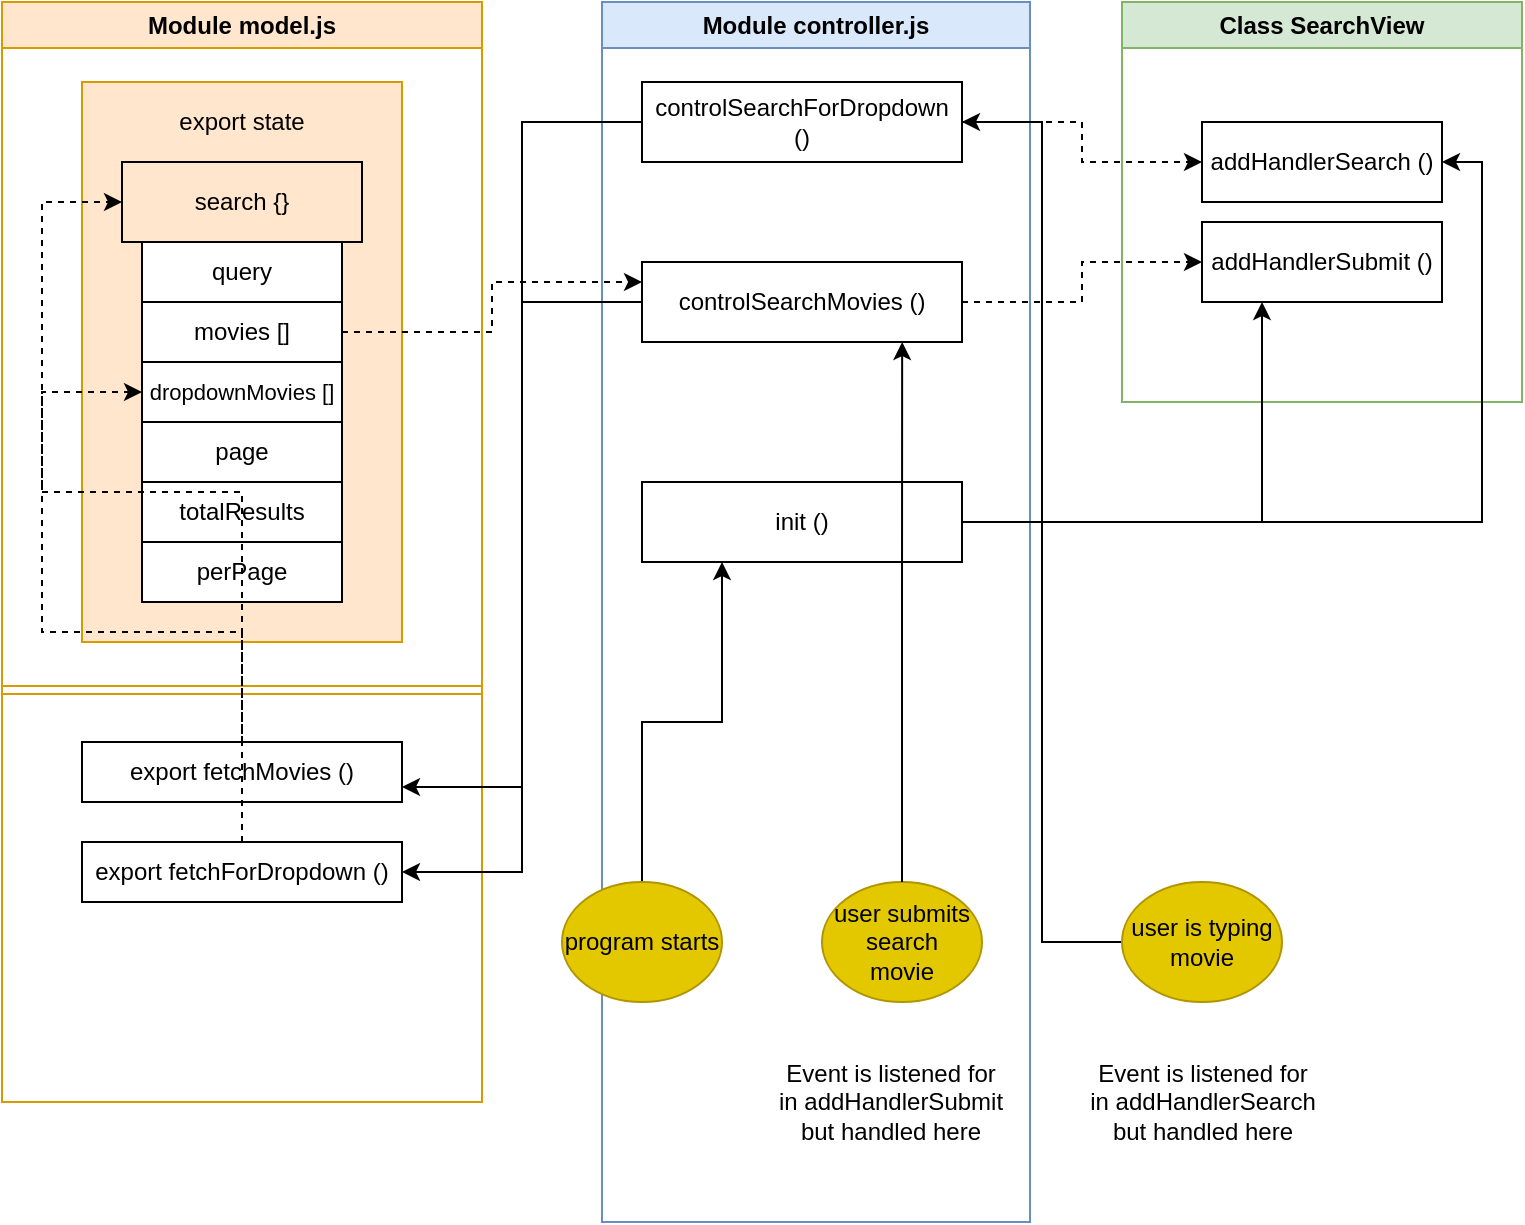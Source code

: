 <mxfile version="24.5.5" type="device">
  <diagram id="C5RBs43oDa-KdzZeNtuy" name="Page-1">
    <mxGraphModel dx="1386" dy="785" grid="1" gridSize="10" guides="1" tooltips="1" connect="1" arrows="1" fold="1" page="1" pageScale="1" pageWidth="827" pageHeight="1169" math="0" shadow="0">
      <root>
        <mxCell id="WIyWlLk6GJQsqaUBKTNV-0" />
        <mxCell id="WIyWlLk6GJQsqaUBKTNV-1" parent="WIyWlLk6GJQsqaUBKTNV-0" />
        <mxCell id="j2wF1yEvobAlZqIHey2o-0" value="Module model.js" style="swimlane;whiteSpace=wrap;html=1;fillColor=#ffe6cc;strokeColor=#d79b00;" parent="WIyWlLk6GJQsqaUBKTNV-1" vertex="1">
          <mxGeometry x="40" y="240" width="240" height="550" as="geometry">
            <mxRectangle x="60" y="240" width="130" height="30" as="alternateBounds" />
          </mxGeometry>
        </mxCell>
        <mxCell id="j2wF1yEvobAlZqIHey2o-13" value="" style="rounded=0;whiteSpace=wrap;html=1;fillColor=#ffe6cc;strokeColor=#d79b00;" parent="j2wF1yEvobAlZqIHey2o-0" vertex="1">
          <mxGeometry x="40" y="40" width="160" height="280" as="geometry" />
        </mxCell>
        <mxCell id="j2wF1yEvobAlZqIHey2o-10" value="export state" style="rounded=0;whiteSpace=wrap;html=1;strokeColor=none;fillColor=none;" parent="j2wF1yEvobAlZqIHey2o-0" vertex="1">
          <mxGeometry x="40" y="40" width="160" height="40" as="geometry" />
        </mxCell>
        <mxCell id="j2wF1yEvobAlZqIHey2o-11" value="search {}" style="rounded=0;whiteSpace=wrap;html=1;fillColor=none;" parent="j2wF1yEvobAlZqIHey2o-0" vertex="1">
          <mxGeometry x="60" y="80" width="120" height="40" as="geometry" />
        </mxCell>
        <mxCell id="j2wF1yEvobAlZqIHey2o-15" value="query" style="rounded=0;whiteSpace=wrap;html=1;" parent="j2wF1yEvobAlZqIHey2o-0" vertex="1">
          <mxGeometry x="70" y="120" width="100" height="30" as="geometry" />
        </mxCell>
        <mxCell id="j2wF1yEvobAlZqIHey2o-16" value="page" style="rounded=0;whiteSpace=wrap;html=1;" parent="j2wF1yEvobAlZqIHey2o-0" vertex="1">
          <mxGeometry x="70" y="210" width="100" height="30" as="geometry" />
        </mxCell>
        <mxCell id="j2wF1yEvobAlZqIHey2o-17" value="totalResults" style="rounded=0;whiteSpace=wrap;html=1;" parent="j2wF1yEvobAlZqIHey2o-0" vertex="1">
          <mxGeometry x="70" y="240" width="100" height="30" as="geometry" />
        </mxCell>
        <mxCell id="j2wF1yEvobAlZqIHey2o-14" value="movies []" style="rounded=0;whiteSpace=wrap;html=1;" parent="j2wF1yEvobAlZqIHey2o-0" vertex="1">
          <mxGeometry x="70" y="150" width="100" height="30" as="geometry" />
        </mxCell>
        <mxCell id="j2wF1yEvobAlZqIHey2o-18" value="perPage" style="rounded=0;whiteSpace=wrap;html=1;" parent="j2wF1yEvobAlZqIHey2o-0" vertex="1">
          <mxGeometry x="70" y="270" width="100" height="30" as="geometry" />
        </mxCell>
        <mxCell id="j2wF1yEvobAlZqIHey2o-21" value="" style="shape=link;html=1;rounded=0;fillColor=#ffe6cc;strokeColor=#d79b00;" parent="j2wF1yEvobAlZqIHey2o-0" edge="1">
          <mxGeometry width="100" relative="1" as="geometry">
            <mxPoint y="344" as="sourcePoint" />
            <mxPoint x="240" y="344" as="targetPoint" />
          </mxGeometry>
        </mxCell>
        <mxCell id="j2wF1yEvobAlZqIHey2o-75" style="edgeStyle=orthogonalEdgeStyle;rounded=0;orthogonalLoop=1;jettySize=auto;html=1;entryX=0;entryY=0.5;entryDx=0;entryDy=0;dashed=1;" parent="j2wF1yEvobAlZqIHey2o-0" source="j2wF1yEvobAlZqIHey2o-22" target="j2wF1yEvobAlZqIHey2o-11" edge="1">
          <mxGeometry relative="1" as="geometry" />
        </mxCell>
        <mxCell id="j2wF1yEvobAlZqIHey2o-22" value="export fetchMovies ()" style="rounded=0;whiteSpace=wrap;html=1;" parent="j2wF1yEvobAlZqIHey2o-0" vertex="1">
          <mxGeometry x="40" y="370" width="160" height="30" as="geometry" />
        </mxCell>
        <mxCell id="cNOYylRLsBnJIxg2Foow-7" style="edgeStyle=orthogonalEdgeStyle;rounded=0;orthogonalLoop=1;jettySize=auto;html=1;entryX=0;entryY=0.5;entryDx=0;entryDy=0;dashed=1;" parent="j2wF1yEvobAlZqIHey2o-0" source="cNOYylRLsBnJIxg2Foow-3" target="cNOYylRLsBnJIxg2Foow-4" edge="1">
          <mxGeometry relative="1" as="geometry" />
        </mxCell>
        <mxCell id="cNOYylRLsBnJIxg2Foow-3" value="export fetchForDropdown ()" style="rounded=0;whiteSpace=wrap;html=1;" parent="j2wF1yEvobAlZqIHey2o-0" vertex="1">
          <mxGeometry x="40" y="420" width="160" height="30" as="geometry" />
        </mxCell>
        <mxCell id="cNOYylRLsBnJIxg2Foow-4" value="&lt;font style=&quot;font-size: 11px;&quot;&gt;dropdownMovies []&lt;/font&gt;" style="rounded=0;whiteSpace=wrap;html=1;" parent="j2wF1yEvobAlZqIHey2o-0" vertex="1">
          <mxGeometry x="70" y="180" width="100" height="30" as="geometry" />
        </mxCell>
        <mxCell id="j2wF1yEvobAlZqIHey2o-65" value="Module controller.js" style="swimlane;whiteSpace=wrap;html=1;fillColor=#dae8fc;strokeColor=#6c8ebf;" parent="WIyWlLk6GJQsqaUBKTNV-1" vertex="1">
          <mxGeometry x="340" y="240" width="214" height="610" as="geometry" />
        </mxCell>
        <mxCell id="j2wF1yEvobAlZqIHey2o-73" value="controlSearchMovies ()" style="rounded=0;whiteSpace=wrap;html=1;" parent="j2wF1yEvobAlZqIHey2o-65" vertex="1">
          <mxGeometry x="20" y="130" width="160" height="40" as="geometry" />
        </mxCell>
        <mxCell id="j2wF1yEvobAlZqIHey2o-109" value="init ()" style="rounded=0;whiteSpace=wrap;html=1;" parent="j2wF1yEvobAlZqIHey2o-65" vertex="1">
          <mxGeometry x="20" y="240" width="160" height="40" as="geometry" />
        </mxCell>
        <mxCell id="nKdIDLAd0Kqf9yiSCGQ2-2" value="controlSearchForDropdown ()" style="rounded=0;whiteSpace=wrap;html=1;" parent="j2wF1yEvobAlZqIHey2o-65" vertex="1">
          <mxGeometry x="20" y="40" width="160" height="40" as="geometry" />
        </mxCell>
        <mxCell id="j2wF1yEvobAlZqIHey2o-114" value="Event is listened for&lt;div&gt;in &lt;span style=&quot;background-color: initial;&quot;&gt;addHandlerSubmit&lt;/span&gt;&lt;/div&gt;&lt;div&gt;but handled here&lt;/div&gt;" style="text;html=1;align=center;verticalAlign=middle;resizable=0;points=[];autosize=1;strokeColor=none;fillColor=none;" parent="j2wF1yEvobAlZqIHey2o-65" vertex="1">
          <mxGeometry x="74" y="520" width="140" height="60" as="geometry" />
        </mxCell>
        <mxCell id="j2wF1yEvobAlZqIHey2o-74" style="edgeStyle=orthogonalEdgeStyle;rounded=0;orthogonalLoop=1;jettySize=auto;html=1;entryX=1;entryY=0.75;entryDx=0;entryDy=0;" parent="WIyWlLk6GJQsqaUBKTNV-1" source="j2wF1yEvobAlZqIHey2o-73" target="j2wF1yEvobAlZqIHey2o-22" edge="1">
          <mxGeometry relative="1" as="geometry" />
        </mxCell>
        <mxCell id="j2wF1yEvobAlZqIHey2o-91" value="user submits search&lt;div&gt;movie&lt;/div&gt;" style="ellipse;whiteSpace=wrap;html=1;fillColor=#e3c800;strokeColor=#B09500;fontColor=#000000;" parent="WIyWlLk6GJQsqaUBKTNV-1" vertex="1">
          <mxGeometry x="450" y="680" width="80" height="60" as="geometry" />
        </mxCell>
        <mxCell id="j2wF1yEvobAlZqIHey2o-111" style="edgeStyle=orthogonalEdgeStyle;rounded=0;orthogonalLoop=1;jettySize=auto;html=1;entryX=0.25;entryY=1;entryDx=0;entryDy=0;" parent="WIyWlLk6GJQsqaUBKTNV-1" source="j2wF1yEvobAlZqIHey2o-110" target="j2wF1yEvobAlZqIHey2o-109" edge="1">
          <mxGeometry relative="1" as="geometry" />
        </mxCell>
        <mxCell id="j2wF1yEvobAlZqIHey2o-110" value="program starts" style="ellipse;whiteSpace=wrap;html=1;fillColor=#e3c800;strokeColor=#B09500;fontColor=#000000;" parent="WIyWlLk6GJQsqaUBKTNV-1" vertex="1">
          <mxGeometry x="320" y="680" width="80" height="60" as="geometry" />
        </mxCell>
        <mxCell id="j2wF1yEvobAlZqIHey2o-115" style="edgeStyle=orthogonalEdgeStyle;rounded=0;orthogonalLoop=1;jettySize=auto;html=1;entryX=0;entryY=0.25;entryDx=0;entryDy=0;dashed=1;" parent="WIyWlLk6GJQsqaUBKTNV-1" source="j2wF1yEvobAlZqIHey2o-14" target="j2wF1yEvobAlZqIHey2o-73" edge="1">
          <mxGeometry relative="1" as="geometry" />
        </mxCell>
        <mxCell id="5r5sLyFyQxT4JP9cPd0u-0" value="Class SearchView" style="swimlane;whiteSpace=wrap;html=1;fillColor=#d5e8d4;strokeColor=#82b366;" parent="WIyWlLk6GJQsqaUBKTNV-1" vertex="1">
          <mxGeometry x="600" y="240" width="200" height="200" as="geometry" />
        </mxCell>
        <mxCell id="5r5sLyFyQxT4JP9cPd0u-1" value="addHandlerSearch ()" style="rounded=0;whiteSpace=wrap;html=1;" parent="5r5sLyFyQxT4JP9cPd0u-0" vertex="1">
          <mxGeometry x="40" y="60" width="120" height="40" as="geometry" />
        </mxCell>
        <mxCell id="5r5sLyFyQxT4JP9cPd0u-2" value="addHandlerSubmit ()" style="rounded=0;whiteSpace=wrap;html=1;" parent="5r5sLyFyQxT4JP9cPd0u-0" vertex="1">
          <mxGeometry x="40" y="110" width="120" height="40" as="geometry" />
        </mxCell>
        <mxCell id="5r5sLyFyQxT4JP9cPd0u-4" style="edgeStyle=orthogonalEdgeStyle;rounded=0;orthogonalLoop=1;jettySize=auto;html=1;entryX=0.25;entryY=1;entryDx=0;entryDy=0;" parent="WIyWlLk6GJQsqaUBKTNV-1" source="j2wF1yEvobAlZqIHey2o-109" target="5r5sLyFyQxT4JP9cPd0u-2" edge="1">
          <mxGeometry relative="1" as="geometry" />
        </mxCell>
        <mxCell id="5r5sLyFyQxT4JP9cPd0u-5" style="edgeStyle=orthogonalEdgeStyle;rounded=0;orthogonalLoop=1;jettySize=auto;html=1;entryX=1;entryY=0.5;entryDx=0;entryDy=0;" parent="WIyWlLk6GJQsqaUBKTNV-1" source="j2wF1yEvobAlZqIHey2o-109" target="5r5sLyFyQxT4JP9cPd0u-1" edge="1">
          <mxGeometry relative="1" as="geometry" />
        </mxCell>
        <mxCell id="5r5sLyFyQxT4JP9cPd0u-7" style="edgeStyle=orthogonalEdgeStyle;rounded=0;orthogonalLoop=1;jettySize=auto;html=1;entryX=0.813;entryY=1;entryDx=0;entryDy=0;entryPerimeter=0;" parent="WIyWlLk6GJQsqaUBKTNV-1" source="j2wF1yEvobAlZqIHey2o-91" target="j2wF1yEvobAlZqIHey2o-73" edge="1">
          <mxGeometry relative="1" as="geometry" />
        </mxCell>
        <mxCell id="nKdIDLAd0Kqf9yiSCGQ2-1" style="edgeStyle=orthogonalEdgeStyle;rounded=0;orthogonalLoop=1;jettySize=auto;html=1;dashed=1;" parent="WIyWlLk6GJQsqaUBKTNV-1" source="j2wF1yEvobAlZqIHey2o-73" target="5r5sLyFyQxT4JP9cPd0u-2" edge="1">
          <mxGeometry relative="1" as="geometry" />
        </mxCell>
        <mxCell id="nKdIDLAd0Kqf9yiSCGQ2-3" style="edgeStyle=orthogonalEdgeStyle;rounded=0;orthogonalLoop=1;jettySize=auto;html=1;entryX=0;entryY=0.5;entryDx=0;entryDy=0;dashed=1;" parent="WIyWlLk6GJQsqaUBKTNV-1" source="nKdIDLAd0Kqf9yiSCGQ2-2" target="5r5sLyFyQxT4JP9cPd0u-1" edge="1">
          <mxGeometry relative="1" as="geometry" />
        </mxCell>
        <mxCell id="cNOYylRLsBnJIxg2Foow-2" style="edgeStyle=orthogonalEdgeStyle;rounded=0;orthogonalLoop=1;jettySize=auto;html=1;entryX=1;entryY=0.5;entryDx=0;entryDy=0;" parent="WIyWlLk6GJQsqaUBKTNV-1" source="cNOYylRLsBnJIxg2Foow-0" target="nKdIDLAd0Kqf9yiSCGQ2-2" edge="1">
          <mxGeometry relative="1" as="geometry" />
        </mxCell>
        <mxCell id="cNOYylRLsBnJIxg2Foow-0" value="user is typing&lt;div&gt;movie&lt;/div&gt;" style="ellipse;whiteSpace=wrap;html=1;fillColor=#e3c800;strokeColor=#B09500;fontColor=#000000;" parent="WIyWlLk6GJQsqaUBKTNV-1" vertex="1">
          <mxGeometry x="600" y="680" width="80" height="60" as="geometry" />
        </mxCell>
        <mxCell id="cNOYylRLsBnJIxg2Foow-1" value="Event is listened for&lt;div&gt;in addHandlerSearch&lt;/div&gt;&lt;div&gt;but handled here&lt;/div&gt;" style="text;html=1;align=center;verticalAlign=middle;resizable=0;points=[];autosize=1;strokeColor=none;fillColor=none;" parent="WIyWlLk6GJQsqaUBKTNV-1" vertex="1">
          <mxGeometry x="570" y="760" width="140" height="60" as="geometry" />
        </mxCell>
        <mxCell id="cNOYylRLsBnJIxg2Foow-6" style="edgeStyle=orthogonalEdgeStyle;rounded=0;orthogonalLoop=1;jettySize=auto;html=1;entryX=1;entryY=0.5;entryDx=0;entryDy=0;" parent="WIyWlLk6GJQsqaUBKTNV-1" source="nKdIDLAd0Kqf9yiSCGQ2-2" target="cNOYylRLsBnJIxg2Foow-3" edge="1">
          <mxGeometry relative="1" as="geometry" />
        </mxCell>
      </root>
    </mxGraphModel>
  </diagram>
</mxfile>
